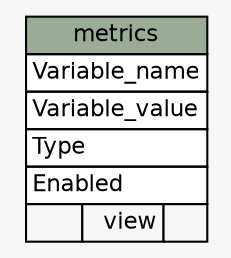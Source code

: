 // dot 2.44.1 on Linux 5.5.13-arch2-1
// SchemaSpy rev 590
digraph "metrics" {
  graph [
    rankdir="RL"
    bgcolor="#f7f7f7"
    nodesep="0.18"
    ranksep="0.46"
    fontname="Helvetica"
    fontsize="11"
  ];
  node [
    fontname="Helvetica"
    fontsize="11"
    shape="plaintext"
  ];
  edge [
    arrowsize="0.8"
  ];
  "metrics" [
    label=<
    <TABLE BORDER="0" CELLBORDER="1" CELLSPACING="0" BGCOLOR="#ffffff">
      <TR><TD COLSPAN="3" BGCOLOR="#9bab96" ALIGN="CENTER">metrics</TD></TR>
      <TR><TD PORT="Variable_name" COLSPAN="3" ALIGN="LEFT">Variable_name</TD></TR>
      <TR><TD PORT="Variable_value" COLSPAN="3" ALIGN="LEFT">Variable_value</TD></TR>
      <TR><TD PORT="Type" COLSPAN="3" ALIGN="LEFT">Type</TD></TR>
      <TR><TD PORT="Enabled" COLSPAN="3" ALIGN="LEFT">Enabled</TD></TR>
      <TR><TD ALIGN="LEFT" BGCOLOR="#f7f7f7">  </TD><TD ALIGN="RIGHT" BGCOLOR="#f7f7f7">view</TD><TD ALIGN="RIGHT" BGCOLOR="#f7f7f7">  </TD></TR>
    </TABLE>>
    URL="tables/metrics.html"
    tooltip="metrics"
  ];
}
